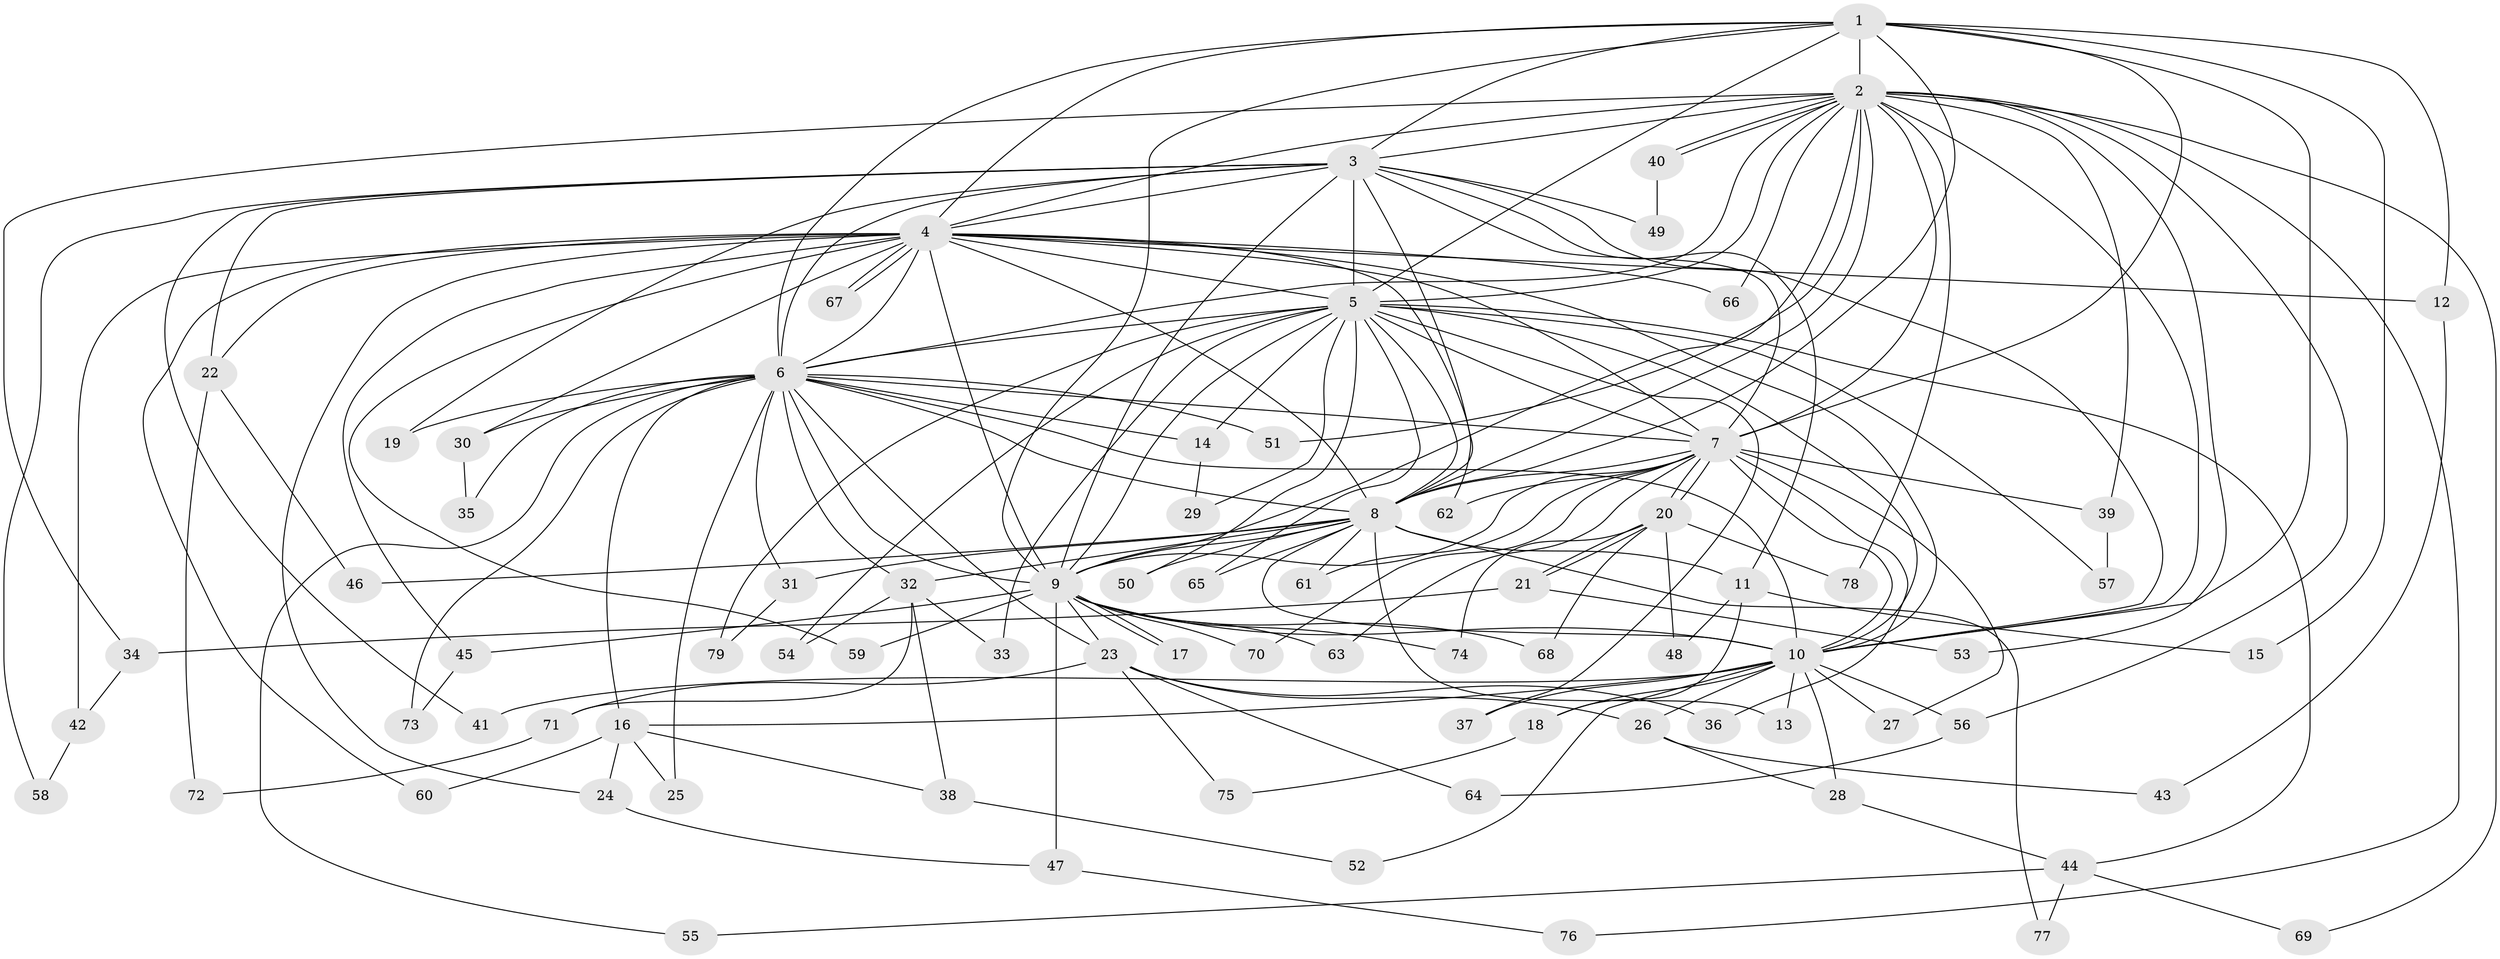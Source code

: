 // coarse degree distribution, {19: 0.01694915254237288, 17: 0.01694915254237288, 12: 0.01694915254237288, 26: 0.01694915254237288, 16: 0.01694915254237288, 15: 0.03389830508474576, 20: 0.01694915254237288, 6: 0.06779661016949153, 3: 0.1864406779661017, 2: 0.5254237288135594, 8: 0.01694915254237288, 4: 0.05084745762711865, 1: 0.01694915254237288}
// Generated by graph-tools (version 1.1) at 2025/23/03/03/25 07:23:36]
// undirected, 79 vertices, 183 edges
graph export_dot {
graph [start="1"]
  node [color=gray90,style=filled];
  1;
  2;
  3;
  4;
  5;
  6;
  7;
  8;
  9;
  10;
  11;
  12;
  13;
  14;
  15;
  16;
  17;
  18;
  19;
  20;
  21;
  22;
  23;
  24;
  25;
  26;
  27;
  28;
  29;
  30;
  31;
  32;
  33;
  34;
  35;
  36;
  37;
  38;
  39;
  40;
  41;
  42;
  43;
  44;
  45;
  46;
  47;
  48;
  49;
  50;
  51;
  52;
  53;
  54;
  55;
  56;
  57;
  58;
  59;
  60;
  61;
  62;
  63;
  64;
  65;
  66;
  67;
  68;
  69;
  70;
  71;
  72;
  73;
  74;
  75;
  76;
  77;
  78;
  79;
  1 -- 2;
  1 -- 3;
  1 -- 4;
  1 -- 5;
  1 -- 6;
  1 -- 7;
  1 -- 8;
  1 -- 9;
  1 -- 10;
  1 -- 12;
  1 -- 15;
  2 -- 3;
  2 -- 4;
  2 -- 5;
  2 -- 6;
  2 -- 7;
  2 -- 8;
  2 -- 9;
  2 -- 10;
  2 -- 34;
  2 -- 39;
  2 -- 40;
  2 -- 40;
  2 -- 51;
  2 -- 53;
  2 -- 56;
  2 -- 66;
  2 -- 69;
  2 -- 76;
  2 -- 78;
  3 -- 4;
  3 -- 5;
  3 -- 6;
  3 -- 7;
  3 -- 8;
  3 -- 9;
  3 -- 10;
  3 -- 11;
  3 -- 19;
  3 -- 22;
  3 -- 41;
  3 -- 49;
  3 -- 58;
  4 -- 5;
  4 -- 6;
  4 -- 7;
  4 -- 8;
  4 -- 9;
  4 -- 10;
  4 -- 12;
  4 -- 22;
  4 -- 24;
  4 -- 30;
  4 -- 42;
  4 -- 45;
  4 -- 59;
  4 -- 60;
  4 -- 62;
  4 -- 66;
  4 -- 67;
  4 -- 67;
  5 -- 6;
  5 -- 7;
  5 -- 8;
  5 -- 9;
  5 -- 10;
  5 -- 14;
  5 -- 29;
  5 -- 33;
  5 -- 37;
  5 -- 44;
  5 -- 50;
  5 -- 54;
  5 -- 57;
  5 -- 65;
  5 -- 79;
  6 -- 7;
  6 -- 8;
  6 -- 9;
  6 -- 10;
  6 -- 14;
  6 -- 16;
  6 -- 19;
  6 -- 23;
  6 -- 25;
  6 -- 30;
  6 -- 31;
  6 -- 32;
  6 -- 35;
  6 -- 51;
  6 -- 55;
  6 -- 73;
  7 -- 8;
  7 -- 9;
  7 -- 10;
  7 -- 20;
  7 -- 20;
  7 -- 27;
  7 -- 36;
  7 -- 39;
  7 -- 61;
  7 -- 62;
  7 -- 63;
  7 -- 70;
  8 -- 9;
  8 -- 10;
  8 -- 11;
  8 -- 13;
  8 -- 31;
  8 -- 32;
  8 -- 46;
  8 -- 50;
  8 -- 61;
  8 -- 65;
  8 -- 77;
  9 -- 10;
  9 -- 17;
  9 -- 17;
  9 -- 23;
  9 -- 45;
  9 -- 47;
  9 -- 59;
  9 -- 63;
  9 -- 68;
  9 -- 70;
  9 -- 74;
  10 -- 13;
  10 -- 16;
  10 -- 18;
  10 -- 26;
  10 -- 27;
  10 -- 28;
  10 -- 37;
  10 -- 41;
  10 -- 52;
  10 -- 56;
  11 -- 15;
  11 -- 18;
  11 -- 48;
  12 -- 43;
  14 -- 29;
  16 -- 24;
  16 -- 25;
  16 -- 38;
  16 -- 60;
  18 -- 75;
  20 -- 21;
  20 -- 21;
  20 -- 48;
  20 -- 68;
  20 -- 74;
  20 -- 78;
  21 -- 34;
  21 -- 53;
  22 -- 46;
  22 -- 72;
  23 -- 26;
  23 -- 36;
  23 -- 64;
  23 -- 71;
  23 -- 75;
  24 -- 47;
  26 -- 28;
  26 -- 43;
  28 -- 44;
  30 -- 35;
  31 -- 79;
  32 -- 33;
  32 -- 38;
  32 -- 54;
  32 -- 71;
  34 -- 42;
  38 -- 52;
  39 -- 57;
  40 -- 49;
  42 -- 58;
  44 -- 55;
  44 -- 69;
  44 -- 77;
  45 -- 73;
  47 -- 76;
  56 -- 64;
  71 -- 72;
}
